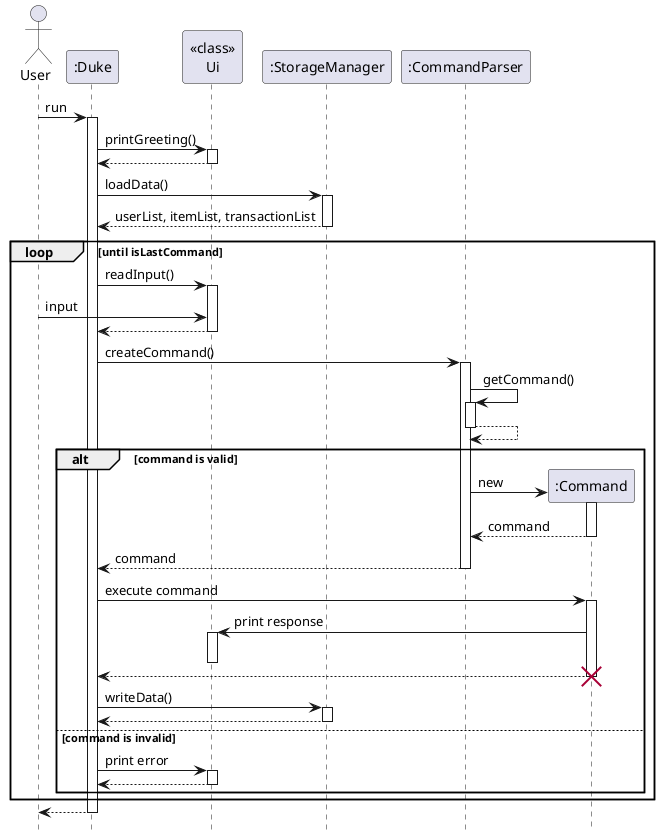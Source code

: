 @startuml
hide footbox

Actor User
User -> ":Duke" : run
activate ":Duke"
":Duke" -> "<<class>>\nUi" : printGreeting()
activate "<<class>>\nUi"
"<<class>>\nUi" --> ":Duke"
deactivate "<<class>>\nUi"
":Duke" -> ":StorageManager" : loadData()
activate ":StorageManager"
return userList, itemList, transactionList
loop until isLastCommand
    ":Duke" -> "<<class>>\nUi": readInput()
    activate "<<class>>\nUi"
    User -> "<<class>>\nUi":input
    return
    ":Duke" -> ":CommandParser" : createCommand()
    activate ":CommandParser"
    ":CommandParser" -> ":CommandParser" : getCommand()
    activate ":CommandParser"
    ":CommandParser" --> ":CommandParser"
    deactivate ":CommandParser"

    alt command is valid
        ":CommandParser" -> ":Command"**: new
        activate ":Command"
        return command
        return command
        ":Duke" -> ":Command" : execute command
        activate ":Command"
        ":Command" -> "<<class>>\nUi": print response
        activate "<<class>>\nUi"
        deactivate "<<class>>\nUi"
        ":Command" --> ":Duke"
        deactivate ":Command"
        destroy ":Command"
        ":Duke" -> ":StorageManager" : writeData()
        activate ":StorageManager"
        return

    else command is invalid
        ":Duke" -> "<<class>>\nUi" : print error
        activate "<<class>>\nUi"
        "<<class>>\nUi" --> ":Duke"
        deactivate "<<class>>\nUi"
    end
end
":Duke" --> "User"
deactivate ":Duke"

@enduml